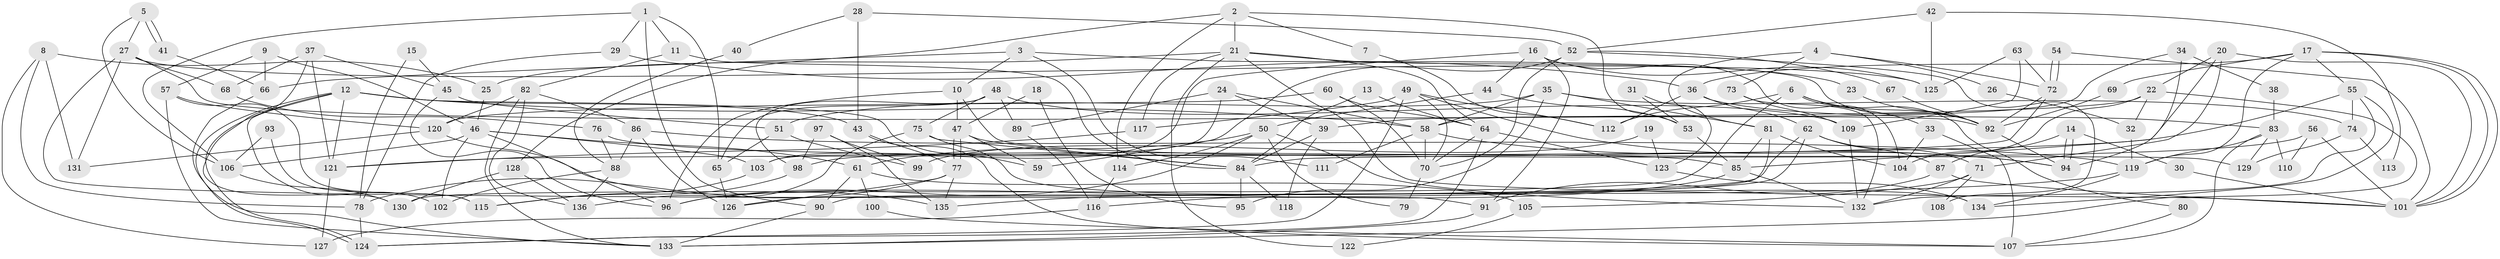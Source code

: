 // coarse degree distribution, {6: 0.11764705882352941, 9: 0.029411764705882353, 3: 0.20588235294117646, 7: 0.11764705882352941, 10: 0.04411764705882353, 2: 0.11764705882352941, 15: 0.014705882352941176, 12: 0.029411764705882353, 8: 0.029411764705882353, 5: 0.1323529411764706, 13: 0.014705882352941176, 4: 0.11764705882352941, 14: 0.014705882352941176, 11: 0.014705882352941176}
// Generated by graph-tools (version 1.1) at 2025/18/03/04/25 18:18:34]
// undirected, 136 vertices, 272 edges
graph export_dot {
graph [start="1"]
  node [color=gray90,style=filled];
  1;
  2;
  3;
  4;
  5;
  6;
  7;
  8;
  9;
  10;
  11;
  12;
  13;
  14;
  15;
  16;
  17;
  18;
  19;
  20;
  21;
  22;
  23;
  24;
  25;
  26;
  27;
  28;
  29;
  30;
  31;
  32;
  33;
  34;
  35;
  36;
  37;
  38;
  39;
  40;
  41;
  42;
  43;
  44;
  45;
  46;
  47;
  48;
  49;
  50;
  51;
  52;
  53;
  54;
  55;
  56;
  57;
  58;
  59;
  60;
  61;
  62;
  63;
  64;
  65;
  66;
  67;
  68;
  69;
  70;
  71;
  72;
  73;
  74;
  75;
  76;
  77;
  78;
  79;
  80;
  81;
  82;
  83;
  84;
  85;
  86;
  87;
  88;
  89;
  90;
  91;
  92;
  93;
  94;
  95;
  96;
  97;
  98;
  99;
  100;
  101;
  102;
  103;
  104;
  105;
  106;
  107;
  108;
  109;
  110;
  111;
  112;
  113;
  114;
  115;
  116;
  117;
  118;
  119;
  120;
  121;
  122;
  123;
  124;
  125;
  126;
  127;
  128;
  129;
  130;
  131;
  132;
  133;
  134;
  135;
  136;
  1 -- 11;
  1 -- 65;
  1 -- 29;
  1 -- 90;
  1 -- 106;
  2 -- 53;
  2 -- 128;
  2 -- 7;
  2 -- 21;
  2 -- 114;
  3 -- 92;
  3 -- 66;
  3 -- 10;
  3 -- 111;
  4 -- 72;
  4 -- 73;
  4 -- 26;
  4 -- 81;
  5 -- 41;
  5 -- 41;
  5 -- 27;
  5 -- 106;
  6 -- 112;
  6 -- 92;
  6 -- 33;
  6 -- 80;
  6 -- 130;
  7 -- 112;
  8 -- 131;
  8 -- 127;
  8 -- 25;
  8 -- 78;
  9 -- 46;
  9 -- 57;
  9 -- 66;
  10 -- 96;
  10 -- 47;
  10 -- 129;
  11 -- 82;
  11 -- 84;
  12 -- 124;
  12 -- 124;
  12 -- 58;
  12 -- 43;
  12 -- 59;
  12 -- 102;
  12 -- 121;
  13 -- 84;
  13 -- 64;
  14 -- 87;
  14 -- 94;
  14 -- 94;
  14 -- 30;
  15 -- 45;
  15 -- 78;
  16 -- 104;
  16 -- 91;
  16 -- 44;
  16 -- 103;
  16 -- 125;
  17 -- 55;
  17 -- 101;
  17 -- 101;
  17 -- 36;
  17 -- 69;
  17 -- 119;
  18 -- 47;
  18 -- 95;
  19 -- 99;
  19 -- 123;
  20 -- 85;
  20 -- 101;
  20 -- 22;
  20 -- 71;
  21 -- 117;
  21 -- 23;
  21 -- 25;
  21 -- 64;
  21 -- 101;
  21 -- 122;
  22 -- 39;
  22 -- 32;
  22 -- 104;
  22 -- 133;
  23 -- 92;
  24 -- 58;
  24 -- 103;
  24 -- 39;
  24 -- 89;
  25 -- 46;
  26 -- 32;
  27 -- 125;
  27 -- 91;
  27 -- 68;
  27 -- 92;
  27 -- 131;
  28 -- 52;
  28 -- 43;
  28 -- 40;
  29 -- 78;
  29 -- 36;
  30 -- 101;
  31 -- 123;
  31 -- 53;
  32 -- 119;
  33 -- 107;
  33 -- 104;
  34 -- 94;
  34 -- 58;
  34 -- 38;
  35 -- 74;
  35 -- 81;
  35 -- 51;
  35 -- 58;
  35 -- 95;
  36 -- 62;
  36 -- 83;
  36 -- 112;
  37 -- 130;
  37 -- 121;
  37 -- 45;
  37 -- 68;
  38 -- 83;
  39 -- 84;
  39 -- 118;
  40 -- 88;
  41 -- 66;
  42 -- 52;
  42 -- 125;
  42 -- 113;
  43 -- 77;
  43 -- 107;
  44 -- 50;
  44 -- 53;
  45 -- 96;
  45 -- 51;
  46 -- 106;
  46 -- 61;
  46 -- 96;
  46 -- 102;
  46 -- 103;
  47 -- 77;
  47 -- 77;
  47 -- 59;
  47 -- 84;
  48 -- 65;
  48 -- 89;
  48 -- 75;
  48 -- 98;
  48 -- 109;
  49 -- 124;
  49 -- 70;
  49 -- 94;
  49 -- 112;
  49 -- 117;
  50 -- 96;
  50 -- 61;
  50 -- 79;
  50 -- 114;
  50 -- 132;
  51 -- 65;
  51 -- 99;
  52 -- 70;
  52 -- 59;
  52 -- 67;
  52 -- 108;
  53 -- 85;
  54 -- 72;
  54 -- 72;
  54 -- 101;
  55 -- 132;
  55 -- 134;
  55 -- 74;
  55 -- 121;
  56 -- 101;
  56 -- 98;
  56 -- 110;
  57 -- 120;
  57 -- 133;
  57 -- 115;
  58 -- 94;
  58 -- 70;
  58 -- 111;
  60 -- 64;
  60 -- 70;
  60 -- 120;
  61 -- 90;
  61 -- 100;
  61 -- 105;
  62 -- 71;
  62 -- 87;
  62 -- 90;
  62 -- 126;
  63 -- 109;
  63 -- 72;
  63 -- 125;
  64 -- 124;
  64 -- 70;
  64 -- 123;
  65 -- 126;
  66 -- 133;
  67 -- 92;
  68 -- 76;
  69 -- 92;
  70 -- 79;
  71 -- 132;
  71 -- 105;
  71 -- 108;
  72 -- 92;
  72 -- 84;
  73 -- 109;
  73 -- 132;
  74 -- 129;
  74 -- 113;
  75 -- 84;
  75 -- 134;
  75 -- 136;
  76 -- 88;
  76 -- 85;
  77 -- 135;
  77 -- 78;
  77 -- 126;
  78 -- 124;
  80 -- 107;
  81 -- 104;
  81 -- 85;
  81 -- 116;
  82 -- 133;
  82 -- 86;
  82 -- 120;
  82 -- 136;
  83 -- 119;
  83 -- 107;
  83 -- 110;
  83 -- 129;
  84 -- 95;
  84 -- 118;
  85 -- 96;
  85 -- 132;
  86 -- 126;
  86 -- 88;
  86 -- 119;
  87 -- 101;
  87 -- 91;
  88 -- 102;
  88 -- 136;
  89 -- 116;
  90 -- 133;
  91 -- 133;
  92 -- 94;
  93 -- 115;
  93 -- 106;
  97 -- 98;
  97 -- 135;
  97 -- 99;
  98 -- 115;
  100 -- 107;
  103 -- 115;
  105 -- 122;
  106 -- 130;
  109 -- 132;
  114 -- 116;
  116 -- 127;
  117 -- 121;
  119 -- 134;
  119 -- 135;
  120 -- 131;
  120 -- 135;
  121 -- 127;
  123 -- 134;
  128 -- 136;
  128 -- 130;
}

